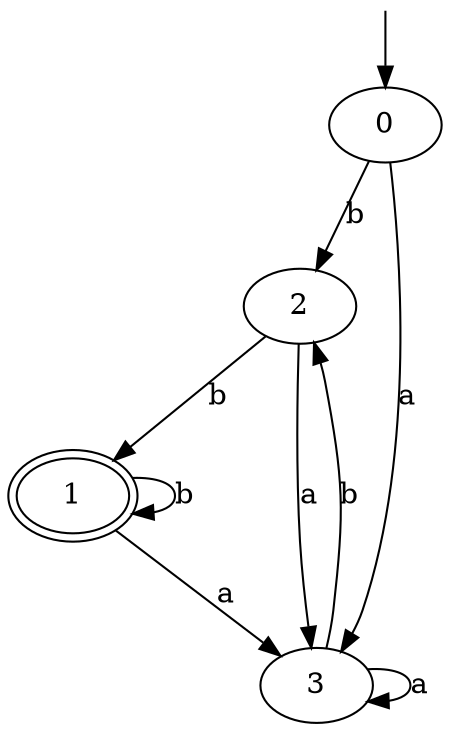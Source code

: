 digraph automaton
{
  __INVISIBLE_NODE_0__ [label= "", shape=none,height=.0,width=.0] ;
  __INVISIBLE_NODE_0__ -> 0 ;
  1 [peripheries=2] ;
  0 -> 2 [label="b"] ;
  0 -> 3 [label="a"] ;
  2 -> 1 [label="b"] ;
  2 -> 3 [label="a"] ;
  1 -> 1 [label="b"] ;
  1 -> 3 [label="a"] ;
  3 -> 2 [label="b"] ;
  3 -> 3 [label="a"] ;
}